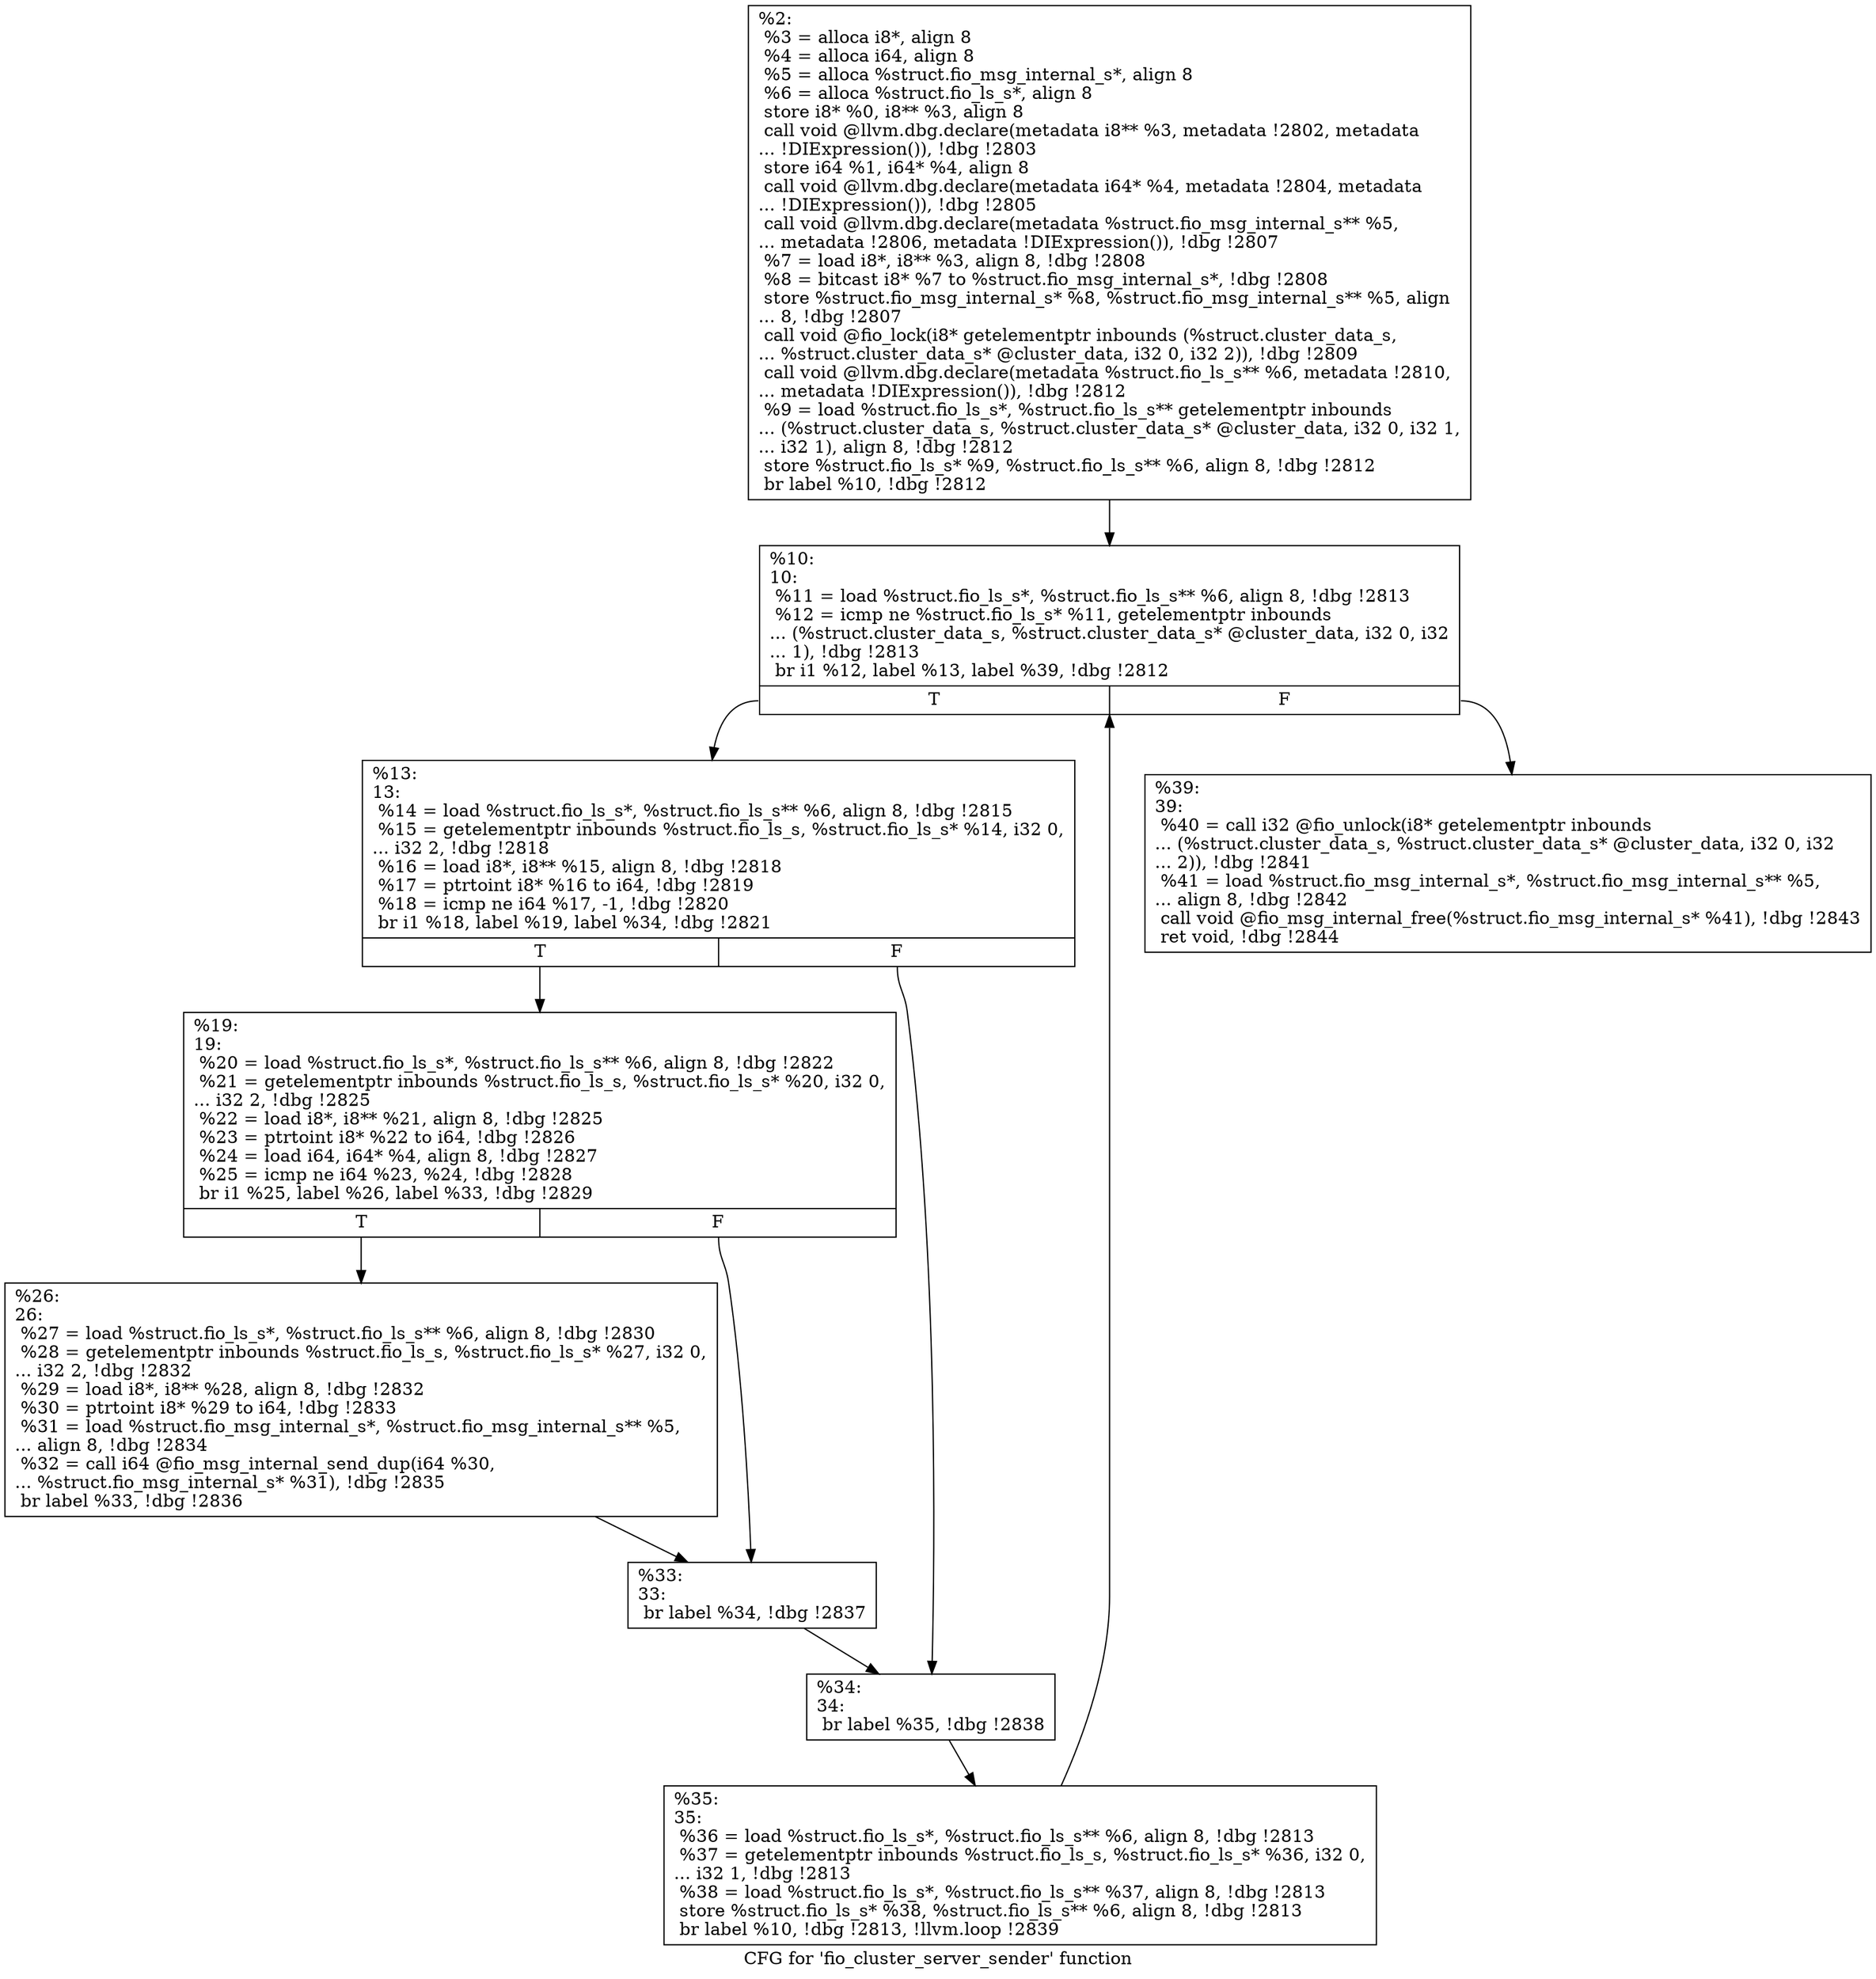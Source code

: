 digraph "CFG for 'fio_cluster_server_sender' function" {
	label="CFG for 'fio_cluster_server_sender' function";

	Node0x55685161f650 [shape=record,label="{%2:\l  %3 = alloca i8*, align 8\l  %4 = alloca i64, align 8\l  %5 = alloca %struct.fio_msg_internal_s*, align 8\l  %6 = alloca %struct.fio_ls_s*, align 8\l  store i8* %0, i8** %3, align 8\l  call void @llvm.dbg.declare(metadata i8** %3, metadata !2802, metadata\l... !DIExpression()), !dbg !2803\l  store i64 %1, i64* %4, align 8\l  call void @llvm.dbg.declare(metadata i64* %4, metadata !2804, metadata\l... !DIExpression()), !dbg !2805\l  call void @llvm.dbg.declare(metadata %struct.fio_msg_internal_s** %5,\l... metadata !2806, metadata !DIExpression()), !dbg !2807\l  %7 = load i8*, i8** %3, align 8, !dbg !2808\l  %8 = bitcast i8* %7 to %struct.fio_msg_internal_s*, !dbg !2808\l  store %struct.fio_msg_internal_s* %8, %struct.fio_msg_internal_s** %5, align\l... 8, !dbg !2807\l  call void @fio_lock(i8* getelementptr inbounds (%struct.cluster_data_s,\l... %struct.cluster_data_s* @cluster_data, i32 0, i32 2)), !dbg !2809\l  call void @llvm.dbg.declare(metadata %struct.fio_ls_s** %6, metadata !2810,\l... metadata !DIExpression()), !dbg !2812\l  %9 = load %struct.fio_ls_s*, %struct.fio_ls_s** getelementptr inbounds\l... (%struct.cluster_data_s, %struct.cluster_data_s* @cluster_data, i32 0, i32 1,\l... i32 1), align 8, !dbg !2812\l  store %struct.fio_ls_s* %9, %struct.fio_ls_s** %6, align 8, !dbg !2812\l  br label %10, !dbg !2812\l}"];
	Node0x55685161f650 -> Node0x55685161f6a0;
	Node0x55685161f6a0 [shape=record,label="{%10:\l10:                                               \l  %11 = load %struct.fio_ls_s*, %struct.fio_ls_s** %6, align 8, !dbg !2813\l  %12 = icmp ne %struct.fio_ls_s* %11, getelementptr inbounds\l... (%struct.cluster_data_s, %struct.cluster_data_s* @cluster_data, i32 0, i32\l... 1), !dbg !2813\l  br i1 %12, label %13, label %39, !dbg !2812\l|{<s0>T|<s1>F}}"];
	Node0x55685161f6a0:s0 -> Node0x55685161f6f0;
	Node0x55685161f6a0:s1 -> Node0x55685161f8d0;
	Node0x55685161f6f0 [shape=record,label="{%13:\l13:                                               \l  %14 = load %struct.fio_ls_s*, %struct.fio_ls_s** %6, align 8, !dbg !2815\l  %15 = getelementptr inbounds %struct.fio_ls_s, %struct.fio_ls_s* %14, i32 0,\l... i32 2, !dbg !2818\l  %16 = load i8*, i8** %15, align 8, !dbg !2818\l  %17 = ptrtoint i8* %16 to i64, !dbg !2819\l  %18 = icmp ne i64 %17, -1, !dbg !2820\l  br i1 %18, label %19, label %34, !dbg !2821\l|{<s0>T|<s1>F}}"];
	Node0x55685161f6f0:s0 -> Node0x55685161f740;
	Node0x55685161f6f0:s1 -> Node0x55685161f830;
	Node0x55685161f740 [shape=record,label="{%19:\l19:                                               \l  %20 = load %struct.fio_ls_s*, %struct.fio_ls_s** %6, align 8, !dbg !2822\l  %21 = getelementptr inbounds %struct.fio_ls_s, %struct.fio_ls_s* %20, i32 0,\l... i32 2, !dbg !2825\l  %22 = load i8*, i8** %21, align 8, !dbg !2825\l  %23 = ptrtoint i8* %22 to i64, !dbg !2826\l  %24 = load i64, i64* %4, align 8, !dbg !2827\l  %25 = icmp ne i64 %23, %24, !dbg !2828\l  br i1 %25, label %26, label %33, !dbg !2829\l|{<s0>T|<s1>F}}"];
	Node0x55685161f740:s0 -> Node0x55685161f790;
	Node0x55685161f740:s1 -> Node0x55685161f7e0;
	Node0x55685161f790 [shape=record,label="{%26:\l26:                                               \l  %27 = load %struct.fio_ls_s*, %struct.fio_ls_s** %6, align 8, !dbg !2830\l  %28 = getelementptr inbounds %struct.fio_ls_s, %struct.fio_ls_s* %27, i32 0,\l... i32 2, !dbg !2832\l  %29 = load i8*, i8** %28, align 8, !dbg !2832\l  %30 = ptrtoint i8* %29 to i64, !dbg !2833\l  %31 = load %struct.fio_msg_internal_s*, %struct.fio_msg_internal_s** %5,\l... align 8, !dbg !2834\l  %32 = call i64 @fio_msg_internal_send_dup(i64 %30,\l... %struct.fio_msg_internal_s* %31), !dbg !2835\l  br label %33, !dbg !2836\l}"];
	Node0x55685161f790 -> Node0x55685161f7e0;
	Node0x55685161f7e0 [shape=record,label="{%33:\l33:                                               \l  br label %34, !dbg !2837\l}"];
	Node0x55685161f7e0 -> Node0x55685161f830;
	Node0x55685161f830 [shape=record,label="{%34:\l34:                                               \l  br label %35, !dbg !2838\l}"];
	Node0x55685161f830 -> Node0x55685161f880;
	Node0x55685161f880 [shape=record,label="{%35:\l35:                                               \l  %36 = load %struct.fio_ls_s*, %struct.fio_ls_s** %6, align 8, !dbg !2813\l  %37 = getelementptr inbounds %struct.fio_ls_s, %struct.fio_ls_s* %36, i32 0,\l... i32 1, !dbg !2813\l  %38 = load %struct.fio_ls_s*, %struct.fio_ls_s** %37, align 8, !dbg !2813\l  store %struct.fio_ls_s* %38, %struct.fio_ls_s** %6, align 8, !dbg !2813\l  br label %10, !dbg !2813, !llvm.loop !2839\l}"];
	Node0x55685161f880 -> Node0x55685161f6a0;
	Node0x55685161f8d0 [shape=record,label="{%39:\l39:                                               \l  %40 = call i32 @fio_unlock(i8* getelementptr inbounds\l... (%struct.cluster_data_s, %struct.cluster_data_s* @cluster_data, i32 0, i32\l... 2)), !dbg !2841\l  %41 = load %struct.fio_msg_internal_s*, %struct.fio_msg_internal_s** %5,\l... align 8, !dbg !2842\l  call void @fio_msg_internal_free(%struct.fio_msg_internal_s* %41), !dbg !2843\l  ret void, !dbg !2844\l}"];
}
